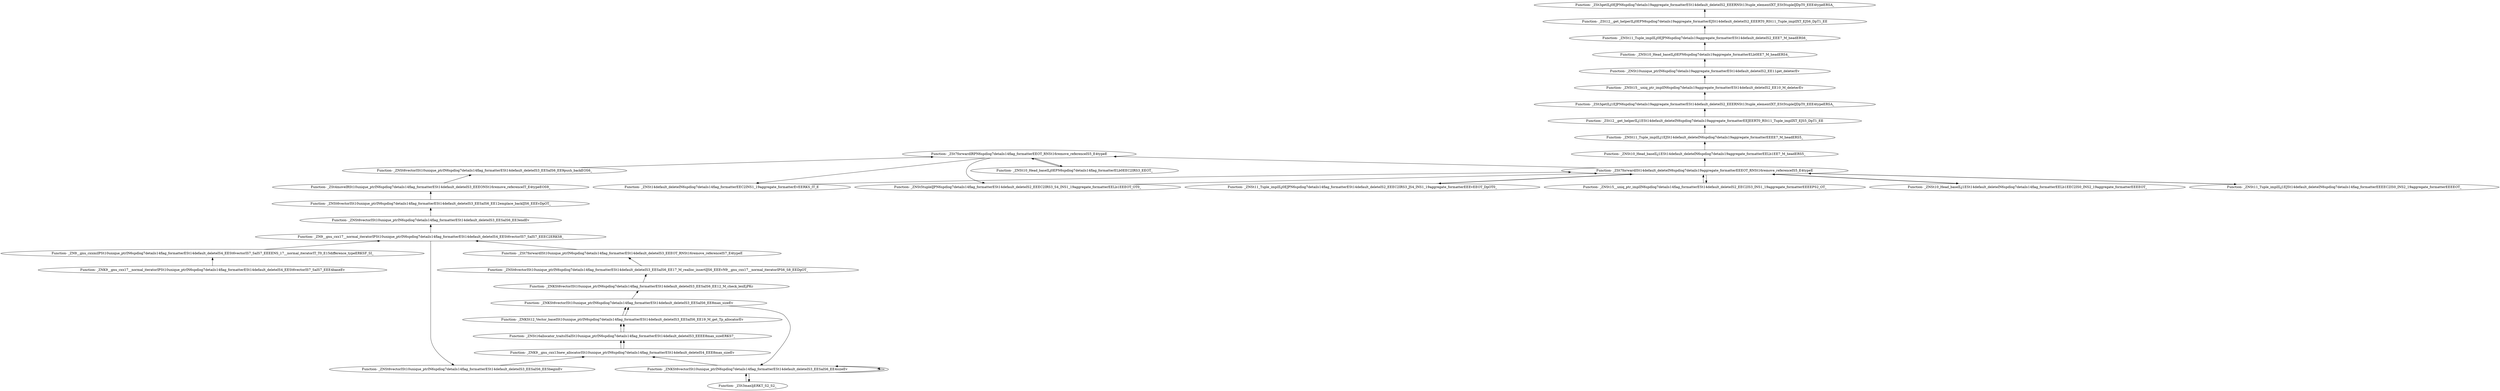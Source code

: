 digraph {
	"Function- _ZNK9__gnu_cxx17__normal_iteratorIPSt10unique_ptrIN6spdlog7details14flag_formatterESt14default_deleteIS4_EESt6vectorIS7_SaIS7_EEE4baseEv"
	"Function- _ZN9__gnu_cxxmiIPSt10unique_ptrIN6spdlog7details14flag_formatterESt14default_deleteIS4_EESt6vectorIS7_SaIS7_EEEENS_17__normal_iteratorIT_T0_E15difference_typeERKSF_SI_"
	"Function- _ZN9__gnu_cxxmiIPSt10unique_ptrIN6spdlog7details14flag_formatterESt14default_deleteIS4_EESt6vectorIS7_SaIS7_EEEENS_17__normal_iteratorIT_T0_E15difference_typeERKSF_SI_" -> "Function- _ZNK9__gnu_cxx17__normal_iteratorIPSt10unique_ptrIN6spdlog7details14flag_formatterESt14default_deleteIS4_EESt6vectorIS7_SaIS7_EEE4baseEv" [dir=back]
	"Function- _ZN9__gnu_cxx17__normal_iteratorIPSt10unique_ptrIN6spdlog7details14flag_formatterESt14default_deleteIS4_EESt6vectorIS7_SaIS7_EEEC2ERKS8_"
	"Function- _ZN9__gnu_cxx17__normal_iteratorIPSt10unique_ptrIN6spdlog7details14flag_formatterESt14default_deleteIS4_EESt6vectorIS7_SaIS7_EEEC2ERKS8_" -> "Function- _ZN9__gnu_cxxmiIPSt10unique_ptrIN6spdlog7details14flag_formatterESt14default_deleteIS4_EESt6vectorIS7_SaIS7_EEEENS_17__normal_iteratorIT_T0_E15difference_typeERKSF_SI_" [dir=back]
	"Function- _ZNSt6vectorISt10unique_ptrIN6spdlog7details14flag_formatterESt14default_deleteIS3_EESaIS6_EE5beginEv"
	"Function- _ZNSt6vectorISt10unique_ptrIN6spdlog7details14flag_formatterESt14default_deleteIS3_EESaIS6_EE5beginEv" -> "Function- _ZN9__gnu_cxx17__normal_iteratorIPSt10unique_ptrIN6spdlog7details14flag_formatterESt14default_deleteIS4_EESt6vectorIS7_SaIS7_EEEC2ERKS8_" [dir=back]
	"Function- _ZNK9__gnu_cxx13new_allocatorISt10unique_ptrIN6spdlog7details14flag_formatterESt14default_deleteIS4_EEE8max_sizeEv"
	"Function- _ZNK9__gnu_cxx13new_allocatorISt10unique_ptrIN6spdlog7details14flag_formatterESt14default_deleteIS4_EEE8max_sizeEv" -> "Function- _ZNSt6vectorISt10unique_ptrIN6spdlog7details14flag_formatterESt14default_deleteIS3_EESaIS6_EE5beginEv" [dir=back]
	"Function- _ZNSt16allocator_traitsISaISt10unique_ptrIN6spdlog7details14flag_formatterESt14default_deleteIS3_EEEE8max_sizeERKS7_"
	"Function- _ZNSt16allocator_traitsISaISt10unique_ptrIN6spdlog7details14flag_formatterESt14default_deleteIS3_EEEE8max_sizeERKS7_" -> "Function- _ZNK9__gnu_cxx13new_allocatorISt10unique_ptrIN6spdlog7details14flag_formatterESt14default_deleteIS4_EEE8max_sizeEv" [dir=back]
	"Function- _ZNKSt12_Vector_baseISt10unique_ptrIN6spdlog7details14flag_formatterESt14default_deleteIS3_EESaIS6_EE19_M_get_Tp_allocatorEv"
	"Function- _ZNKSt12_Vector_baseISt10unique_ptrIN6spdlog7details14flag_formatterESt14default_deleteIS3_EESaIS6_EE19_M_get_Tp_allocatorEv" -> "Function- _ZNSt16allocator_traitsISaISt10unique_ptrIN6spdlog7details14flag_formatterESt14default_deleteIS3_EEEE8max_sizeERKS7_" [dir=back]
	"Function- _ZNKSt6vectorISt10unique_ptrIN6spdlog7details14flag_formatterESt14default_deleteIS3_EESaIS6_EE8max_sizeEv"
	"Function- _ZNKSt6vectorISt10unique_ptrIN6spdlog7details14flag_formatterESt14default_deleteIS3_EESaIS6_EE8max_sizeEv" -> "Function- _ZNKSt12_Vector_baseISt10unique_ptrIN6spdlog7details14flag_formatterESt14default_deleteIS3_EESaIS6_EE19_M_get_Tp_allocatorEv" [dir=back]
	"Function- _ZNKSt6vectorISt10unique_ptrIN6spdlog7details14flag_formatterESt14default_deleteIS3_EESaIS6_EE4sizeEv"
	"Function- _ZNKSt6vectorISt10unique_ptrIN6spdlog7details14flag_formatterESt14default_deleteIS3_EESaIS6_EE4sizeEv" -> "Function- _ZNKSt6vectorISt10unique_ptrIN6spdlog7details14flag_formatterESt14default_deleteIS3_EESaIS6_EE8max_sizeEv" [dir=back]
	"Function- _ZSt3maxIjERKT_S2_S2_"
	"Function- _ZSt3maxIjERKT_S2_S2_" -> "Function- _ZNKSt6vectorISt10unique_ptrIN6spdlog7details14flag_formatterESt14default_deleteIS3_EESaIS6_EE4sizeEv" [dir=back]
	"Function- _ZNKSt6vectorISt10unique_ptrIN6spdlog7details14flag_formatterESt14default_deleteIS3_EESaIS6_EE4sizeEv"
	"Function- _ZNKSt6vectorISt10unique_ptrIN6spdlog7details14flag_formatterESt14default_deleteIS3_EESaIS6_EE4sizeEv" -> "Function- _ZSt3maxIjERKT_S2_S2_" [dir=back]
	"Function- _ZNKSt6vectorISt10unique_ptrIN6spdlog7details14flag_formatterESt14default_deleteIS3_EESaIS6_EE4sizeEv"
	"Function- _ZNKSt6vectorISt10unique_ptrIN6spdlog7details14flag_formatterESt14default_deleteIS3_EESaIS6_EE4sizeEv" -> "Function- _ZNKSt6vectorISt10unique_ptrIN6spdlog7details14flag_formatterESt14default_deleteIS3_EESaIS6_EE4sizeEv" [dir=back]
	"Function- _ZNKSt6vectorISt10unique_ptrIN6spdlog7details14flag_formatterESt14default_deleteIS3_EESaIS6_EE4sizeEv"
	"Function- _ZNKSt6vectorISt10unique_ptrIN6spdlog7details14flag_formatterESt14default_deleteIS3_EESaIS6_EE4sizeEv" -> "Function- _ZNKSt6vectorISt10unique_ptrIN6spdlog7details14flag_formatterESt14default_deleteIS3_EESaIS6_EE4sizeEv" [dir=back]
	"Function- _ZNK9__gnu_cxx13new_allocatorISt10unique_ptrIN6spdlog7details14flag_formatterESt14default_deleteIS4_EEE8max_sizeEv"
	"Function- _ZNK9__gnu_cxx13new_allocatorISt10unique_ptrIN6spdlog7details14flag_formatterESt14default_deleteIS4_EEE8max_sizeEv" -> "Function- _ZNKSt6vectorISt10unique_ptrIN6spdlog7details14flag_formatterESt14default_deleteIS3_EESaIS6_EE4sizeEv" [dir=back]
	"Function- _ZNSt16allocator_traitsISaISt10unique_ptrIN6spdlog7details14flag_formatterESt14default_deleteIS3_EEEE8max_sizeERKS7_"
	"Function- _ZNSt16allocator_traitsISaISt10unique_ptrIN6spdlog7details14flag_formatterESt14default_deleteIS3_EEEE8max_sizeERKS7_" -> "Function- _ZNK9__gnu_cxx13new_allocatorISt10unique_ptrIN6spdlog7details14flag_formatterESt14default_deleteIS4_EEE8max_sizeEv" [dir=back]
	"Function- _ZNKSt12_Vector_baseISt10unique_ptrIN6spdlog7details14flag_formatterESt14default_deleteIS3_EESaIS6_EE19_M_get_Tp_allocatorEv"
	"Function- _ZNKSt12_Vector_baseISt10unique_ptrIN6spdlog7details14flag_formatterESt14default_deleteIS3_EESaIS6_EE19_M_get_Tp_allocatorEv" -> "Function- _ZNSt16allocator_traitsISaISt10unique_ptrIN6spdlog7details14flag_formatterESt14default_deleteIS3_EEEE8max_sizeERKS7_" [dir=back]
	"Function- _ZNKSt6vectorISt10unique_ptrIN6spdlog7details14flag_formatterESt14default_deleteIS3_EESaIS6_EE8max_sizeEv"
	"Function- _ZNKSt6vectorISt10unique_ptrIN6spdlog7details14flag_formatterESt14default_deleteIS3_EESaIS6_EE8max_sizeEv" -> "Function- _ZNKSt12_Vector_baseISt10unique_ptrIN6spdlog7details14flag_formatterESt14default_deleteIS3_EESaIS6_EE19_M_get_Tp_allocatorEv" [dir=back]
	"Function- _ZNKSt6vectorISt10unique_ptrIN6spdlog7details14flag_formatterESt14default_deleteIS3_EESaIS6_EE12_M_check_lenEjPKc"
	"Function- _ZNKSt6vectorISt10unique_ptrIN6spdlog7details14flag_formatterESt14default_deleteIS3_EESaIS6_EE12_M_check_lenEjPKc" -> "Function- _ZNKSt6vectorISt10unique_ptrIN6spdlog7details14flag_formatterESt14default_deleteIS3_EESaIS6_EE8max_sizeEv" [dir=back]
	"Function- _ZNSt6vectorISt10unique_ptrIN6spdlog7details14flag_formatterESt14default_deleteIS3_EESaIS6_EE17_M_realloc_insertIJS6_EEEvN9__gnu_cxx17__normal_iteratorIPS6_S8_EEDpOT_"
	"Function- _ZNSt6vectorISt10unique_ptrIN6spdlog7details14flag_formatterESt14default_deleteIS3_EESaIS6_EE17_M_realloc_insertIJS6_EEEvN9__gnu_cxx17__normal_iteratorIPS6_S8_EEDpOT_" -> "Function- _ZNKSt6vectorISt10unique_ptrIN6spdlog7details14flag_formatterESt14default_deleteIS3_EESaIS6_EE12_M_check_lenEjPKc" [dir=back]
	"Function- _ZSt7forwardISt10unique_ptrIN6spdlog7details14flag_formatterESt14default_deleteIS3_EEEOT_RNSt16remove_referenceIS7_E4typeE"
	"Function- _ZSt7forwardISt10unique_ptrIN6spdlog7details14flag_formatterESt14default_deleteIS3_EEEOT_RNSt16remove_referenceIS7_E4typeE" -> "Function- _ZNSt6vectorISt10unique_ptrIN6spdlog7details14flag_formatterESt14default_deleteIS3_EESaIS6_EE17_M_realloc_insertIJS6_EEEvN9__gnu_cxx17__normal_iteratorIPS6_S8_EEDpOT_" [dir=back]
	"Function- _ZN9__gnu_cxx17__normal_iteratorIPSt10unique_ptrIN6spdlog7details14flag_formatterESt14default_deleteIS4_EESt6vectorIS7_SaIS7_EEEC2ERKS8_"
	"Function- _ZN9__gnu_cxx17__normal_iteratorIPSt10unique_ptrIN6spdlog7details14flag_formatterESt14default_deleteIS4_EESt6vectorIS7_SaIS7_EEEC2ERKS8_" -> "Function- _ZSt7forwardISt10unique_ptrIN6spdlog7details14flag_formatterESt14default_deleteIS3_EEEOT_RNSt16remove_referenceIS7_E4typeE" [dir=back]
	"Function- _ZNSt6vectorISt10unique_ptrIN6spdlog7details14flag_formatterESt14default_deleteIS3_EESaIS6_EE3endEv"
	"Function- _ZNSt6vectorISt10unique_ptrIN6spdlog7details14flag_formatterESt14default_deleteIS3_EESaIS6_EE3endEv" -> "Function- _ZN9__gnu_cxx17__normal_iteratorIPSt10unique_ptrIN6spdlog7details14flag_formatterESt14default_deleteIS4_EESt6vectorIS7_SaIS7_EEEC2ERKS8_" [dir=back]
	"Function- _ZNSt6vectorISt10unique_ptrIN6spdlog7details14flag_formatterESt14default_deleteIS3_EESaIS6_EE12emplace_backIJS6_EEEvDpOT_"
	"Function- _ZNSt6vectorISt10unique_ptrIN6spdlog7details14flag_formatterESt14default_deleteIS3_EESaIS6_EE12emplace_backIJS6_EEEvDpOT_" -> "Function- _ZNSt6vectorISt10unique_ptrIN6spdlog7details14flag_formatterESt14default_deleteIS3_EESaIS6_EE3endEv" [dir=back]
	"Function- _ZSt4moveIRSt10unique_ptrIN6spdlog7details14flag_formatterESt14default_deleteIS3_EEEONSt16remove_referenceIT_E4typeEOS9_"
	"Function- _ZSt4moveIRSt10unique_ptrIN6spdlog7details14flag_formatterESt14default_deleteIS3_EEEONSt16remove_referenceIT_E4typeEOS9_" -> "Function- _ZNSt6vectorISt10unique_ptrIN6spdlog7details14flag_formatterESt14default_deleteIS3_EESaIS6_EE12emplace_backIJS6_EEEvDpOT_" [dir=back]
	"Function- _ZNSt6vectorISt10unique_ptrIN6spdlog7details14flag_formatterESt14default_deleteIS3_EESaIS6_EE9push_backEOS6_"
	"Function- _ZNSt6vectorISt10unique_ptrIN6spdlog7details14flag_formatterESt14default_deleteIS3_EESaIS6_EE9push_backEOS6_" -> "Function- _ZSt4moveIRSt10unique_ptrIN6spdlog7details14flag_formatterESt14default_deleteIS3_EEEONSt16remove_referenceIT_E4typeEOS9_" [dir=back]
	"Function- _ZSt7forwardIRPN6spdlog7details14flag_formatterEEOT_RNSt16remove_referenceIS5_E4typeE"
	"Function- _ZSt7forwardIRPN6spdlog7details14flag_formatterEEOT_RNSt16remove_referenceIS5_E4typeE" -> "Function- _ZNSt6vectorISt10unique_ptrIN6spdlog7details14flag_formatterESt14default_deleteIS3_EESaIS6_EE9push_backEOS6_" [dir=back]
	"Function- _ZNSt10_Head_baseILj0EPN6spdlog7details14flag_formatterELb0EEC2IRS3_EEOT_"
	"Function- _ZNSt10_Head_baseILj0EPN6spdlog7details14flag_formatterELb0EEC2IRS3_EEOT_" -> "Function- _ZSt7forwardIRPN6spdlog7details14flag_formatterEEOT_RNSt16remove_referenceIS5_E4typeE" [dir=back]
	"Function- _ZSt7forwardIRPN6spdlog7details14flag_formatterEEOT_RNSt16remove_referenceIS5_E4typeE"
	"Function- _ZSt7forwardIRPN6spdlog7details14flag_formatterEEOT_RNSt16remove_referenceIS5_E4typeE" -> "Function- _ZNSt10_Head_baseILj0EPN6spdlog7details14flag_formatterELb0EEC2IRS3_EEOT_" [dir=back]
	"Function- _ZNSt14default_deleteIN6spdlog7details14flag_formatterEEC2INS1_19aggregate_formatterEvEERKS_IT_E"
	"Function- _ZNSt14default_deleteIN6spdlog7details14flag_formatterEEC2INS1_19aggregate_formatterEvEERKS_IT_E" -> "Function- _ZSt7forwardIRPN6spdlog7details14flag_formatterEEOT_RNSt16remove_referenceIS5_E4typeE" [dir=back]
	"Function- _ZSt7forwardISt14default_deleteIN6spdlog7details19aggregate_formatterEEEOT_RNSt16remove_referenceIS5_E4typeE"
	"Function- _ZSt7forwardISt14default_deleteIN6spdlog7details19aggregate_formatterEEEOT_RNSt16remove_referenceIS5_E4typeE" -> "Function- _ZNSt14default_deleteIN6spdlog7details14flag_formatterEEC2INS1_19aggregate_formatterEvEERKS_IT_E" [dir=back]
	"Function- _ZNSt10_Head_baseILj1ESt14default_deleteIN6spdlog7details14flag_formatterEELb1EEC2IS0_INS2_19aggregate_formatterEEEEOT_"
	"Function- _ZNSt10_Head_baseILj1ESt14default_deleteIN6spdlog7details14flag_formatterEELb1EEC2IS0_INS2_19aggregate_formatterEEEEOT_" -> "Function- _ZSt7forwardISt14default_deleteIN6spdlog7details19aggregate_formatterEEEOT_RNSt16remove_referenceIS5_E4typeE" [dir=back]
	"Function- _ZSt7forwardISt14default_deleteIN6spdlog7details19aggregate_formatterEEEOT_RNSt16remove_referenceIS5_E4typeE"
	"Function- _ZSt7forwardISt14default_deleteIN6spdlog7details19aggregate_formatterEEEOT_RNSt16remove_referenceIS5_E4typeE" -> "Function- _ZNSt10_Head_baseILj1ESt14default_deleteIN6spdlog7details14flag_formatterEELb1EEC2IS0_INS2_19aggregate_formatterEEEEOT_" [dir=back]
	"Function- _ZNSt11_Tuple_implILj1EJSt14default_deleteIN6spdlog7details14flag_formatterEEEEC2IS0_INS2_19aggregate_formatterEEEEOT_"
	"Function- _ZNSt11_Tuple_implILj1EJSt14default_deleteIN6spdlog7details14flag_formatterEEEEC2IS0_INS2_19aggregate_formatterEEEEOT_" -> "Function- _ZSt7forwardISt14default_deleteIN6spdlog7details19aggregate_formatterEEEOT_RNSt16remove_referenceIS5_E4typeE" [dir=back]
	"Function- _ZSt7forwardISt14default_deleteIN6spdlog7details19aggregate_formatterEEEOT_RNSt16remove_referenceIS5_E4typeE"
	"Function- _ZSt7forwardISt14default_deleteIN6spdlog7details19aggregate_formatterEEEOT_RNSt16remove_referenceIS5_E4typeE" -> "Function- _ZNSt11_Tuple_implILj1EJSt14default_deleteIN6spdlog7details14flag_formatterEEEEC2IS0_INS2_19aggregate_formatterEEEEOT_" [dir=back]
	"Function- _ZNSt11_Tuple_implILj0EJPN6spdlog7details14flag_formatterESt14default_deleteIS2_EEEC2IRS3_JS4_INS1_19aggregate_formatterEEEvEEOT_DpOT0_"
	"Function- _ZNSt11_Tuple_implILj0EJPN6spdlog7details14flag_formatterESt14default_deleteIS2_EEEC2IRS3_JS4_INS1_19aggregate_formatterEEEvEEOT_DpOT0_" -> "Function- _ZSt7forwardISt14default_deleteIN6spdlog7details19aggregate_formatterEEEOT_RNSt16remove_referenceIS5_E4typeE" [dir=back]
	"Function- _ZSt7forwardISt14default_deleteIN6spdlog7details19aggregate_formatterEEEOT_RNSt16remove_referenceIS5_E4typeE"
	"Function- _ZSt7forwardISt14default_deleteIN6spdlog7details19aggregate_formatterEEEOT_RNSt16remove_referenceIS5_E4typeE" -> "Function- _ZNSt11_Tuple_implILj0EJPN6spdlog7details14flag_formatterESt14default_deleteIS2_EEEC2IRS3_JS4_INS1_19aggregate_formatterEEEvEEOT_DpOT0_" [dir=back]
	"Function- _ZSt7forwardIRPN6spdlog7details14flag_formatterEEOT_RNSt16remove_referenceIS5_E4typeE"
	"Function- _ZSt7forwardIRPN6spdlog7details14flag_formatterEEOT_RNSt16remove_referenceIS5_E4typeE" -> "Function- _ZSt7forwardISt14default_deleteIN6spdlog7details19aggregate_formatterEEEOT_RNSt16remove_referenceIS5_E4typeE" [dir=back]
	"Function- _ZNSt5tupleIJPN6spdlog7details14flag_formatterESt14default_deleteIS2_EEEC2IRS3_S4_INS1_19aggregate_formatterEELb1EEEOT_OT0_"
	"Function- _ZNSt5tupleIJPN6spdlog7details14flag_formatterESt14default_deleteIS2_EEEC2IRS3_S4_INS1_19aggregate_formatterEELb1EEEOT_OT0_" -> "Function- _ZSt7forwardIRPN6spdlog7details14flag_formatterEEOT_RNSt16remove_referenceIS5_E4typeE" [dir=back]
	"Function- _ZSt7forwardISt14default_deleteIN6spdlog7details19aggregate_formatterEEEOT_RNSt16remove_referenceIS5_E4typeE"
	"Function- _ZSt7forwardISt14default_deleteIN6spdlog7details19aggregate_formatterEEEOT_RNSt16remove_referenceIS5_E4typeE" -> "Function- _ZNSt5tupleIJPN6spdlog7details14flag_formatterESt14default_deleteIS2_EEEC2IRS3_S4_INS1_19aggregate_formatterEELb1EEEOT_OT0_" [dir=back]
	"Function- _ZNSt15__uniq_ptr_implIN6spdlog7details14flag_formatterESt14default_deleteIS2_EEC2IS3_INS1_19aggregate_formatterEEEEPS2_OT_"
	"Function- _ZNSt15__uniq_ptr_implIN6spdlog7details14flag_formatterESt14default_deleteIS2_EEC2IS3_INS1_19aggregate_formatterEEEEPS2_OT_" -> "Function- _ZSt7forwardISt14default_deleteIN6spdlog7details19aggregate_formatterEEEOT_RNSt16remove_referenceIS5_E4typeE" [dir=back]
	"Function- _ZSt7forwardISt14default_deleteIN6spdlog7details19aggregate_formatterEEEOT_RNSt16remove_referenceIS5_E4typeE"
	"Function- _ZSt7forwardISt14default_deleteIN6spdlog7details19aggregate_formatterEEEOT_RNSt16remove_referenceIS5_E4typeE" -> "Function- _ZNSt15__uniq_ptr_implIN6spdlog7details14flag_formatterESt14default_deleteIS2_EEC2IS3_INS1_19aggregate_formatterEEEEPS2_OT_" [dir=back]
	"Function- _ZNSt10_Head_baseILj1ESt14default_deleteIN6spdlog7details19aggregate_formatterEELb1EE7_M_headERS5_"
	"Function- _ZNSt10_Head_baseILj1ESt14default_deleteIN6spdlog7details19aggregate_formatterEELb1EE7_M_headERS5_" -> "Function- _ZSt7forwardISt14default_deleteIN6spdlog7details19aggregate_formatterEEEOT_RNSt16remove_referenceIS5_E4typeE" [dir=back]
	"Function- _ZNSt11_Tuple_implILj1EJSt14default_deleteIN6spdlog7details19aggregate_formatterEEEE7_M_headERS5_"
	"Function- _ZNSt11_Tuple_implILj1EJSt14default_deleteIN6spdlog7details19aggregate_formatterEEEE7_M_headERS5_" -> "Function- _ZNSt10_Head_baseILj1ESt14default_deleteIN6spdlog7details19aggregate_formatterEELb1EE7_M_headERS5_" [dir=back]
	"Function- _ZSt12__get_helperILj1ESt14default_deleteIN6spdlog7details19aggregate_formatterEEJEERT0_RSt11_Tuple_implIXT_EJS5_DpT1_EE"
	"Function- _ZSt12__get_helperILj1ESt14default_deleteIN6spdlog7details19aggregate_formatterEEJEERT0_RSt11_Tuple_implIXT_EJS5_DpT1_EE" -> "Function- _ZNSt11_Tuple_implILj1EJSt14default_deleteIN6spdlog7details19aggregate_formatterEEEE7_M_headERS5_" [dir=back]
	"Function- _ZSt3getILj1EJPN6spdlog7details19aggregate_formatterESt14default_deleteIS2_EEERNSt13tuple_elementIXT_ESt5tupleIJDpT0_EEE4typeERSA_"
	"Function- _ZSt3getILj1EJPN6spdlog7details19aggregate_formatterESt14default_deleteIS2_EEERNSt13tuple_elementIXT_ESt5tupleIJDpT0_EEE4typeERSA_" -> "Function- _ZSt12__get_helperILj1ESt14default_deleteIN6spdlog7details19aggregate_formatterEEJEERT0_RSt11_Tuple_implIXT_EJS5_DpT1_EE" [dir=back]
	"Function- _ZNSt15__uniq_ptr_implIN6spdlog7details19aggregate_formatterESt14default_deleteIS2_EE10_M_deleterEv"
	"Function- _ZNSt15__uniq_ptr_implIN6spdlog7details19aggregate_formatterESt14default_deleteIS2_EE10_M_deleterEv" -> "Function- _ZSt3getILj1EJPN6spdlog7details19aggregate_formatterESt14default_deleteIS2_EEERNSt13tuple_elementIXT_ESt5tupleIJDpT0_EEE4typeERSA_" [dir=back]
	"Function- _ZNSt10unique_ptrIN6spdlog7details19aggregate_formatterESt14default_deleteIS2_EE11get_deleterEv"
	"Function- _ZNSt10unique_ptrIN6spdlog7details19aggregate_formatterESt14default_deleteIS2_EE11get_deleterEv" -> "Function- _ZNSt15__uniq_ptr_implIN6spdlog7details19aggregate_formatterESt14default_deleteIS2_EE10_M_deleterEv" [dir=back]
	"Function- _ZNSt10_Head_baseILj0EPN6spdlog7details19aggregate_formatterELb0EE7_M_headERS4_"
	"Function- _ZNSt10_Head_baseILj0EPN6spdlog7details19aggregate_formatterELb0EE7_M_headERS4_" -> "Function- _ZNSt10unique_ptrIN6spdlog7details19aggregate_formatterESt14default_deleteIS2_EE11get_deleterEv" [dir=back]
	"Function- _ZNSt11_Tuple_implILj0EJPN6spdlog7details19aggregate_formatterESt14default_deleteIS2_EEE7_M_headERS6_"
	"Function- _ZNSt11_Tuple_implILj0EJPN6spdlog7details19aggregate_formatterESt14default_deleteIS2_EEE7_M_headERS6_" -> "Function- _ZNSt10_Head_baseILj0EPN6spdlog7details19aggregate_formatterELb0EE7_M_headERS4_" [dir=back]
	"Function- _ZSt12__get_helperILj0EPN6spdlog7details19aggregate_formatterEJSt14default_deleteIS2_EEERT0_RSt11_Tuple_implIXT_EJS6_DpT1_EE"
	"Function- _ZSt12__get_helperILj0EPN6spdlog7details19aggregate_formatterEJSt14default_deleteIS2_EEERT0_RSt11_Tuple_implIXT_EJS6_DpT1_EE" -> "Function- _ZNSt11_Tuple_implILj0EJPN6spdlog7details19aggregate_formatterESt14default_deleteIS2_EEE7_M_headERS6_" [dir=back]
	"Function- _ZSt3getILj0EJPN6spdlog7details19aggregate_formatterESt14default_deleteIS2_EEERNSt13tuple_elementIXT_ESt5tupleIJDpT0_EEE4typeERSA_"
	"Function- _ZSt3getILj0EJPN6spdlog7details19aggregate_formatterESt14default_deleteIS2_EEERNSt13tuple_elementIXT_ESt5tupleIJDpT0_EEE4typeERSA_" -> "Function- _ZSt12__get_helperILj0EPN6spdlog7details19aggregate_formatterEJSt14default_deleteIS2_EEERT0_RSt11_Tuple_implIXT_EJS6_DpT1_EE" [dir=back]
}

